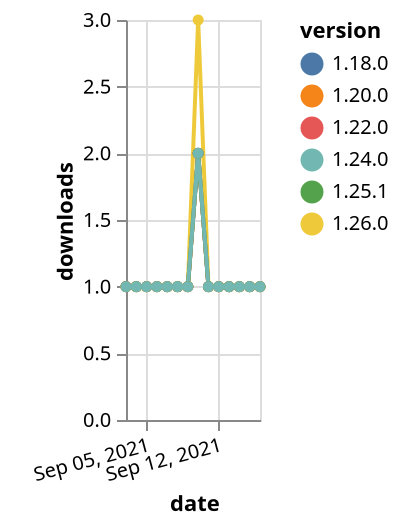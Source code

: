 {"$schema": "https://vega.github.io/schema/vega-lite/v5.json", "description": "A simple bar chart with embedded data.", "data": {"values": [{"date": "2021-09-03", "total": 209, "delta": 1, "version": "1.18.0"}, {"date": "2021-09-04", "total": 210, "delta": 1, "version": "1.18.0"}, {"date": "2021-09-05", "total": 211, "delta": 1, "version": "1.18.0"}, {"date": "2021-09-06", "total": 212, "delta": 1, "version": "1.18.0"}, {"date": "2021-09-07", "total": 213, "delta": 1, "version": "1.18.0"}, {"date": "2021-09-08", "total": 214, "delta": 1, "version": "1.18.0"}, {"date": "2021-09-09", "total": 215, "delta": 1, "version": "1.18.0"}, {"date": "2021-09-10", "total": 217, "delta": 2, "version": "1.18.0"}, {"date": "2021-09-11", "total": 218, "delta": 1, "version": "1.18.0"}, {"date": "2021-09-12", "total": 219, "delta": 1, "version": "1.18.0"}, {"date": "2021-09-13", "total": 220, "delta": 1, "version": "1.18.0"}, {"date": "2021-09-14", "total": 221, "delta": 1, "version": "1.18.0"}, {"date": "2021-09-15", "total": 222, "delta": 1, "version": "1.18.0"}, {"date": "2021-09-16", "total": 223, "delta": 1, "version": "1.18.0"}, {"date": "2021-09-03", "total": 173, "delta": 1, "version": "1.22.0"}, {"date": "2021-09-04", "total": 174, "delta": 1, "version": "1.22.0"}, {"date": "2021-09-05", "total": 175, "delta": 1, "version": "1.22.0"}, {"date": "2021-09-06", "total": 176, "delta": 1, "version": "1.22.0"}, {"date": "2021-09-07", "total": 177, "delta": 1, "version": "1.22.0"}, {"date": "2021-09-08", "total": 178, "delta": 1, "version": "1.22.0"}, {"date": "2021-09-09", "total": 179, "delta": 1, "version": "1.22.0"}, {"date": "2021-09-10", "total": 181, "delta": 2, "version": "1.22.0"}, {"date": "2021-09-11", "total": 182, "delta": 1, "version": "1.22.0"}, {"date": "2021-09-12", "total": 183, "delta": 1, "version": "1.22.0"}, {"date": "2021-09-13", "total": 184, "delta": 1, "version": "1.22.0"}, {"date": "2021-09-14", "total": 185, "delta": 1, "version": "1.22.0"}, {"date": "2021-09-15", "total": 186, "delta": 1, "version": "1.22.0"}, {"date": "2021-09-16", "total": 187, "delta": 1, "version": "1.22.0"}, {"date": "2021-09-03", "total": 166, "delta": 1, "version": "1.26.0"}, {"date": "2021-09-04", "total": 167, "delta": 1, "version": "1.26.0"}, {"date": "2021-09-05", "total": 168, "delta": 1, "version": "1.26.0"}, {"date": "2021-09-06", "total": 169, "delta": 1, "version": "1.26.0"}, {"date": "2021-09-07", "total": 170, "delta": 1, "version": "1.26.0"}, {"date": "2021-09-08", "total": 171, "delta": 1, "version": "1.26.0"}, {"date": "2021-09-09", "total": 172, "delta": 1, "version": "1.26.0"}, {"date": "2021-09-10", "total": 175, "delta": 3, "version": "1.26.0"}, {"date": "2021-09-11", "total": 176, "delta": 1, "version": "1.26.0"}, {"date": "2021-09-12", "total": 177, "delta": 1, "version": "1.26.0"}, {"date": "2021-09-13", "total": 178, "delta": 1, "version": "1.26.0"}, {"date": "2021-09-14", "total": 179, "delta": 1, "version": "1.26.0"}, {"date": "2021-09-15", "total": 180, "delta": 1, "version": "1.26.0"}, {"date": "2021-09-16", "total": 181, "delta": 1, "version": "1.26.0"}, {"date": "2021-09-03", "total": 279, "delta": 1, "version": "1.20.0"}, {"date": "2021-09-04", "total": 280, "delta": 1, "version": "1.20.0"}, {"date": "2021-09-05", "total": 281, "delta": 1, "version": "1.20.0"}, {"date": "2021-09-06", "total": 282, "delta": 1, "version": "1.20.0"}, {"date": "2021-09-07", "total": 283, "delta": 1, "version": "1.20.0"}, {"date": "2021-09-08", "total": 284, "delta": 1, "version": "1.20.0"}, {"date": "2021-09-09", "total": 285, "delta": 1, "version": "1.20.0"}, {"date": "2021-09-10", "total": 287, "delta": 2, "version": "1.20.0"}, {"date": "2021-09-11", "total": 288, "delta": 1, "version": "1.20.0"}, {"date": "2021-09-12", "total": 289, "delta": 1, "version": "1.20.0"}, {"date": "2021-09-13", "total": 290, "delta": 1, "version": "1.20.0"}, {"date": "2021-09-14", "total": 291, "delta": 1, "version": "1.20.0"}, {"date": "2021-09-15", "total": 292, "delta": 1, "version": "1.20.0"}, {"date": "2021-09-16", "total": 293, "delta": 1, "version": "1.20.0"}, {"date": "2021-09-03", "total": 141, "delta": 1, "version": "1.25.1"}, {"date": "2021-09-04", "total": 142, "delta": 1, "version": "1.25.1"}, {"date": "2021-09-05", "total": 143, "delta": 1, "version": "1.25.1"}, {"date": "2021-09-06", "total": 144, "delta": 1, "version": "1.25.1"}, {"date": "2021-09-07", "total": 145, "delta": 1, "version": "1.25.1"}, {"date": "2021-09-08", "total": 146, "delta": 1, "version": "1.25.1"}, {"date": "2021-09-09", "total": 147, "delta": 1, "version": "1.25.1"}, {"date": "2021-09-10", "total": 149, "delta": 2, "version": "1.25.1"}, {"date": "2021-09-11", "total": 150, "delta": 1, "version": "1.25.1"}, {"date": "2021-09-12", "total": 151, "delta": 1, "version": "1.25.1"}, {"date": "2021-09-13", "total": 152, "delta": 1, "version": "1.25.1"}, {"date": "2021-09-14", "total": 153, "delta": 1, "version": "1.25.1"}, {"date": "2021-09-15", "total": 154, "delta": 1, "version": "1.25.1"}, {"date": "2021-09-16", "total": 155, "delta": 1, "version": "1.25.1"}, {"date": "2021-09-03", "total": 144, "delta": 1, "version": "1.24.0"}, {"date": "2021-09-04", "total": 145, "delta": 1, "version": "1.24.0"}, {"date": "2021-09-05", "total": 146, "delta": 1, "version": "1.24.0"}, {"date": "2021-09-06", "total": 147, "delta": 1, "version": "1.24.0"}, {"date": "2021-09-07", "total": 148, "delta": 1, "version": "1.24.0"}, {"date": "2021-09-08", "total": 149, "delta": 1, "version": "1.24.0"}, {"date": "2021-09-09", "total": 150, "delta": 1, "version": "1.24.0"}, {"date": "2021-09-10", "total": 152, "delta": 2, "version": "1.24.0"}, {"date": "2021-09-11", "total": 153, "delta": 1, "version": "1.24.0"}, {"date": "2021-09-12", "total": 154, "delta": 1, "version": "1.24.0"}, {"date": "2021-09-13", "total": 155, "delta": 1, "version": "1.24.0"}, {"date": "2021-09-14", "total": 156, "delta": 1, "version": "1.24.0"}, {"date": "2021-09-15", "total": 157, "delta": 1, "version": "1.24.0"}, {"date": "2021-09-16", "total": 158, "delta": 1, "version": "1.24.0"}]}, "width": "container", "mark": {"type": "line", "point": {"filled": true}}, "encoding": {"x": {"field": "date", "type": "temporal", "timeUnit": "yearmonthdate", "title": "date", "axis": {"labelAngle": -15}}, "y": {"field": "delta", "type": "quantitative", "title": "downloads"}, "color": {"field": "version", "type": "nominal"}, "tooltip": {"field": "delta"}}}